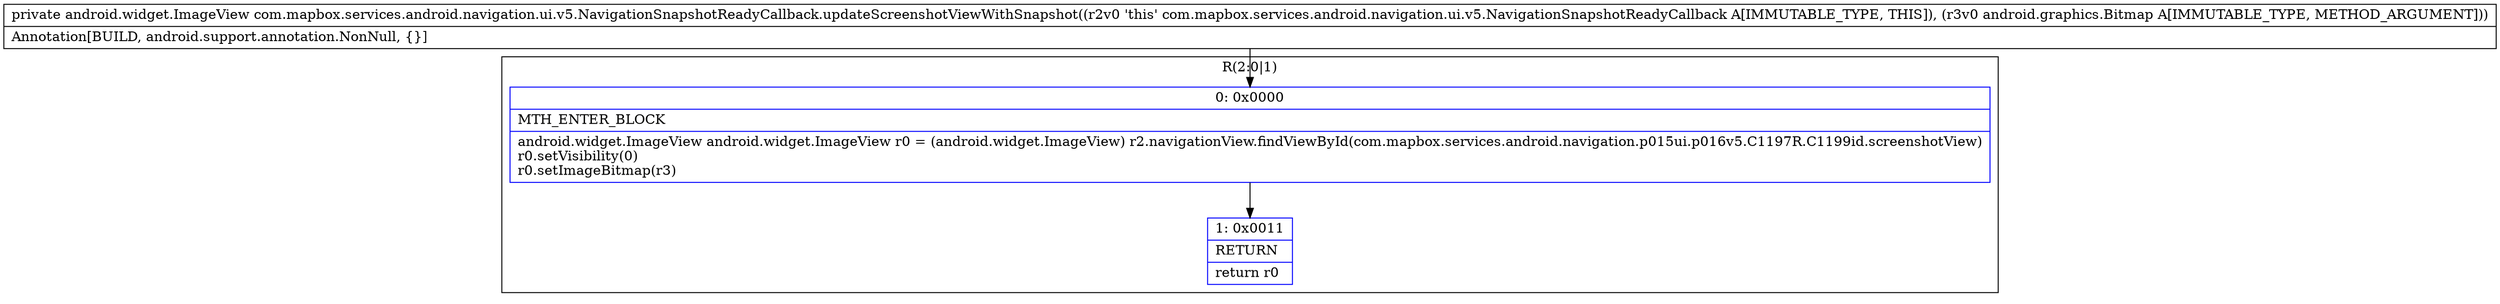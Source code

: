 digraph "CFG forcom.mapbox.services.android.navigation.ui.v5.NavigationSnapshotReadyCallback.updateScreenshotViewWithSnapshot(Landroid\/graphics\/Bitmap;)Landroid\/widget\/ImageView;" {
subgraph cluster_Region_413357358 {
label = "R(2:0|1)";
node [shape=record,color=blue];
Node_0 [shape=record,label="{0\:\ 0x0000|MTH_ENTER_BLOCK\l|android.widget.ImageView android.widget.ImageView r0 = (android.widget.ImageView) r2.navigationView.findViewById(com.mapbox.services.android.navigation.p015ui.p016v5.C1197R.C1199id.screenshotView)\lr0.setVisibility(0)\lr0.setImageBitmap(r3)\l}"];
Node_1 [shape=record,label="{1\:\ 0x0011|RETURN\l|return r0\l}"];
}
MethodNode[shape=record,label="{private android.widget.ImageView com.mapbox.services.android.navigation.ui.v5.NavigationSnapshotReadyCallback.updateScreenshotViewWithSnapshot((r2v0 'this' com.mapbox.services.android.navigation.ui.v5.NavigationSnapshotReadyCallback A[IMMUTABLE_TYPE, THIS]), (r3v0 android.graphics.Bitmap A[IMMUTABLE_TYPE, METHOD_ARGUMENT]))  | Annotation[BUILD, android.support.annotation.NonNull, \{\}]\l}"];
MethodNode -> Node_0;
Node_0 -> Node_1;
}

